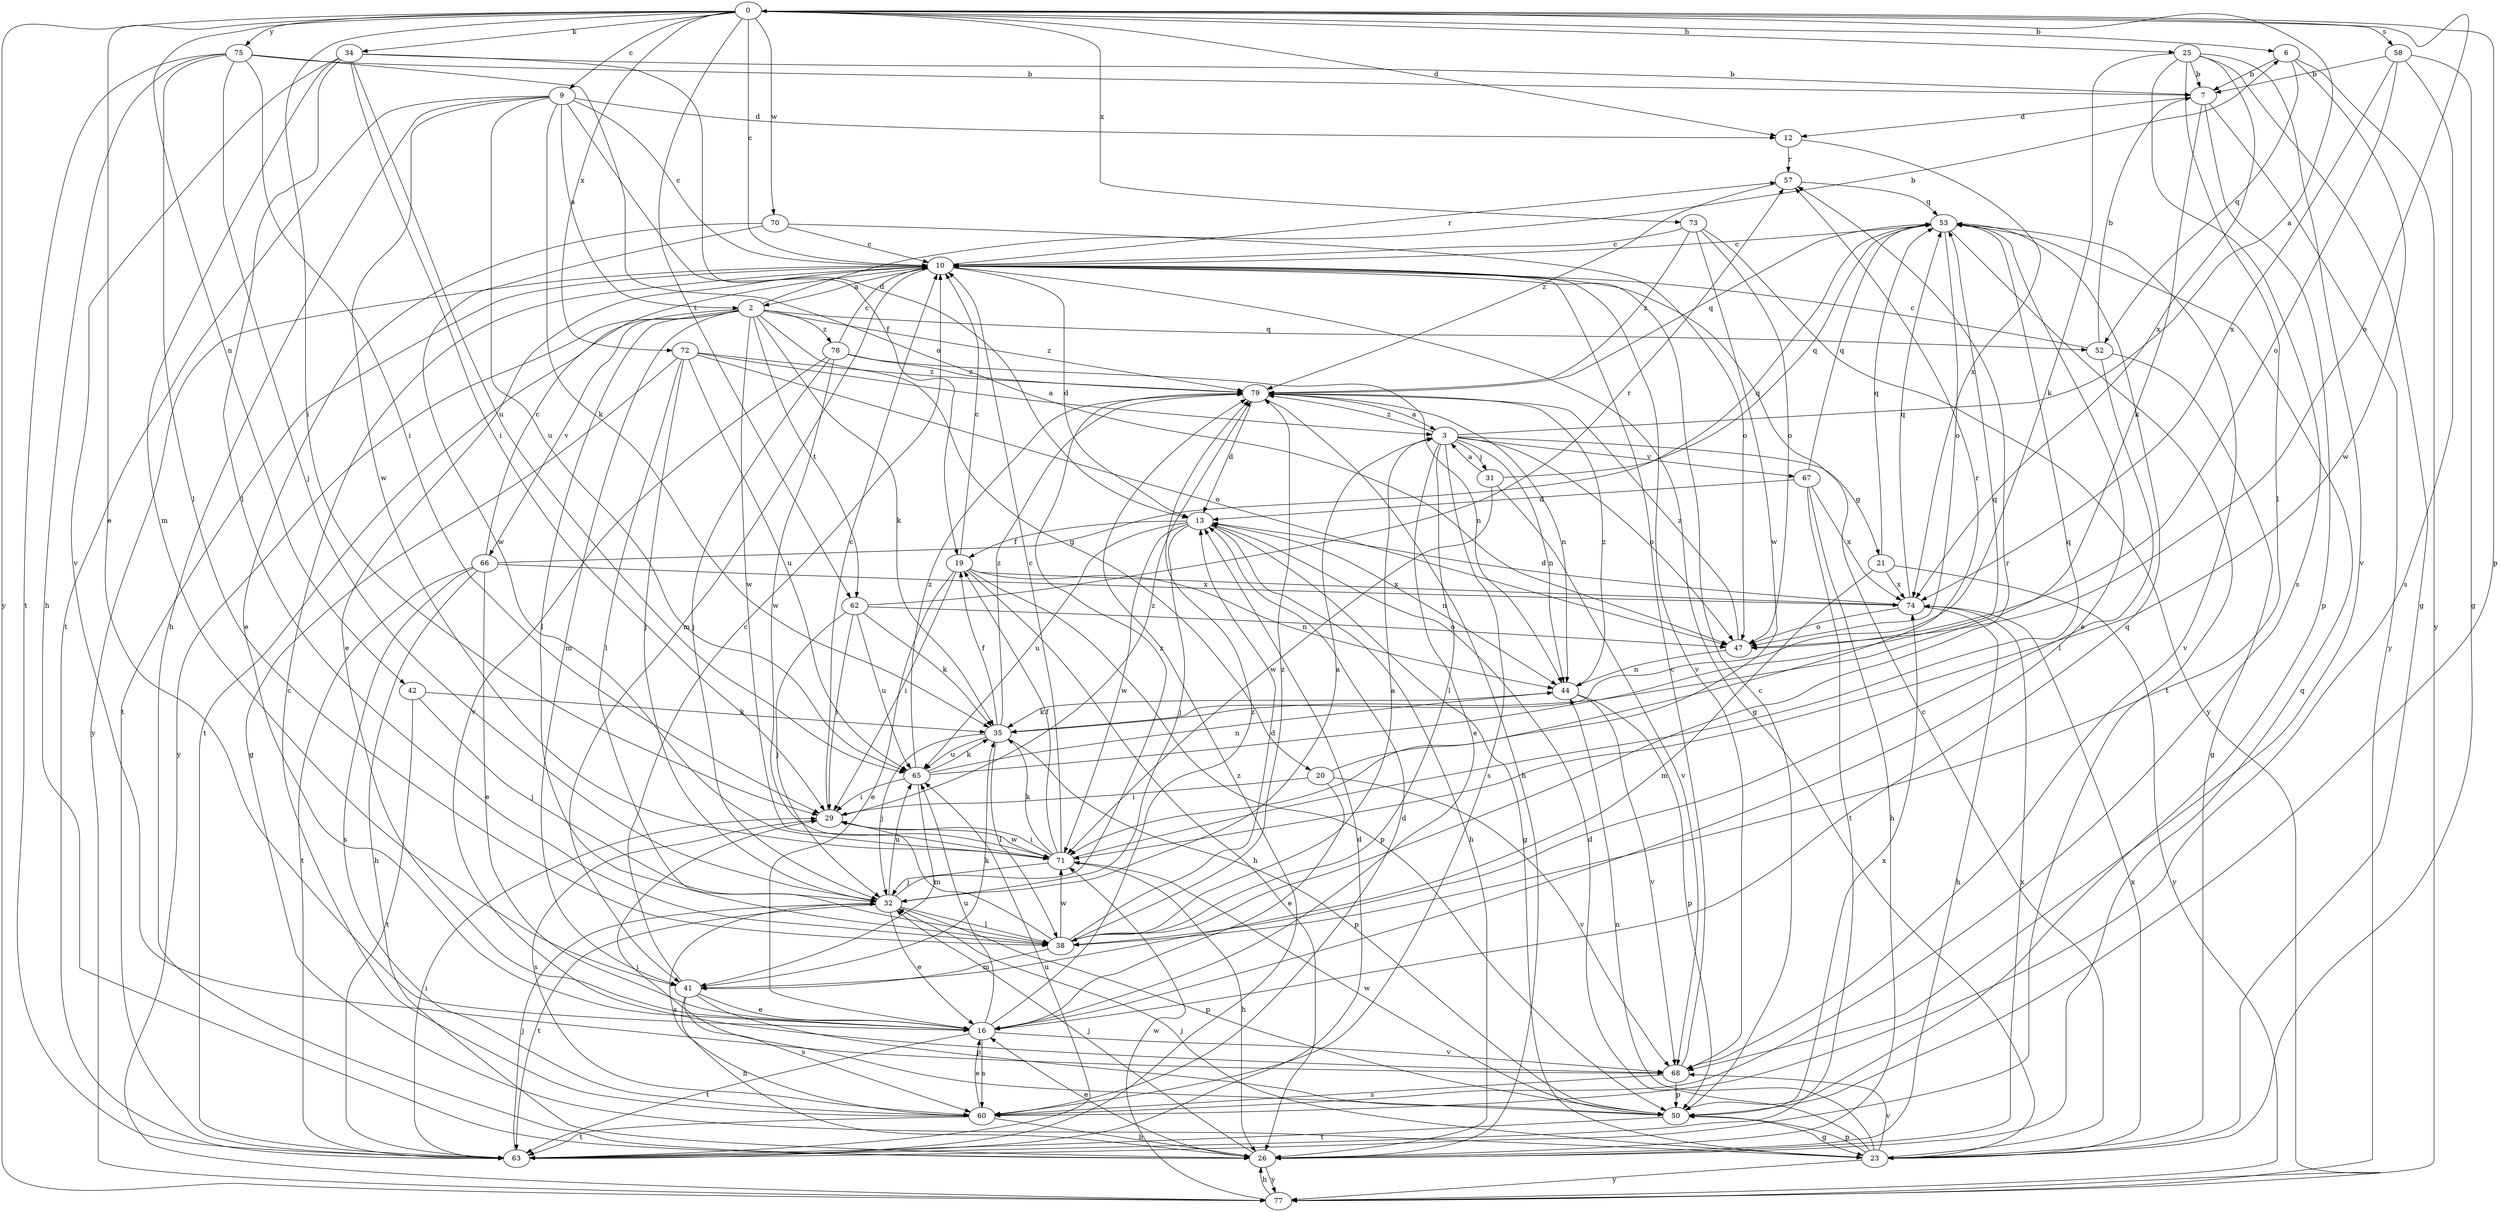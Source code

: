 strict digraph  {
0;
2;
3;
6;
7;
9;
10;
12;
13;
16;
19;
20;
21;
23;
25;
26;
29;
31;
32;
34;
35;
38;
41;
42;
44;
47;
50;
52;
53;
57;
58;
60;
62;
63;
65;
66;
67;
68;
70;
71;
72;
73;
74;
75;
77;
78;
79;
0 -> 6  [label=b];
0 -> 9  [label=c];
0 -> 10  [label=c];
0 -> 12  [label=d];
0 -> 16  [label=e];
0 -> 25  [label=h];
0 -> 29  [label=i];
0 -> 34  [label=k];
0 -> 42  [label=n];
0 -> 47  [label=o];
0 -> 50  [label=p];
0 -> 58  [label=s];
0 -> 62  [label=t];
0 -> 70  [label=w];
0 -> 72  [label=x];
0 -> 73  [label=x];
0 -> 75  [label=y];
0 -> 77  [label=y];
2 -> 6  [label=b];
2 -> 20  [label=g];
2 -> 35  [label=k];
2 -> 38  [label=l];
2 -> 41  [label=m];
2 -> 52  [label=q];
2 -> 62  [label=t];
2 -> 63  [label=t];
2 -> 66  [label=v];
2 -> 71  [label=w];
2 -> 77  [label=y];
2 -> 78  [label=z];
2 -> 79  [label=z];
3 -> 0  [label=a];
3 -> 16  [label=e];
3 -> 21  [label=g];
3 -> 31  [label=j];
3 -> 38  [label=l];
3 -> 44  [label=n];
3 -> 47  [label=o];
3 -> 60  [label=s];
3 -> 67  [label=v];
3 -> 79  [label=z];
6 -> 7  [label=b];
6 -> 52  [label=q];
6 -> 71  [label=w];
6 -> 77  [label=y];
7 -> 12  [label=d];
7 -> 35  [label=k];
7 -> 50  [label=p];
7 -> 77  [label=y];
9 -> 2  [label=a];
9 -> 10  [label=c];
9 -> 12  [label=d];
9 -> 19  [label=f];
9 -> 26  [label=h];
9 -> 35  [label=k];
9 -> 63  [label=t];
9 -> 65  [label=u];
9 -> 71  [label=w];
10 -> 2  [label=a];
10 -> 13  [label=d];
10 -> 16  [label=e];
10 -> 23  [label=g];
10 -> 41  [label=m];
10 -> 57  [label=r];
10 -> 63  [label=t];
10 -> 68  [label=v];
10 -> 77  [label=y];
12 -> 57  [label=r];
12 -> 74  [label=x];
13 -> 19  [label=f];
13 -> 23  [label=g];
13 -> 26  [label=h];
13 -> 32  [label=j];
13 -> 44  [label=n];
13 -> 65  [label=u];
13 -> 71  [label=w];
16 -> 53  [label=q];
16 -> 60  [label=s];
16 -> 63  [label=t];
16 -> 65  [label=u];
16 -> 68  [label=v];
16 -> 79  [label=z];
19 -> 10  [label=c];
19 -> 16  [label=e];
19 -> 26  [label=h];
19 -> 29  [label=i];
19 -> 44  [label=n];
19 -> 50  [label=p];
19 -> 74  [label=x];
20 -> 16  [label=e];
20 -> 29  [label=i];
20 -> 57  [label=r];
20 -> 68  [label=v];
21 -> 41  [label=m];
21 -> 53  [label=q];
21 -> 74  [label=x];
21 -> 77  [label=y];
23 -> 10  [label=c];
23 -> 13  [label=d];
23 -> 32  [label=j];
23 -> 44  [label=n];
23 -> 50  [label=p];
23 -> 68  [label=v];
23 -> 74  [label=x];
23 -> 77  [label=y];
25 -> 7  [label=b];
25 -> 23  [label=g];
25 -> 35  [label=k];
25 -> 38  [label=l];
25 -> 60  [label=s];
25 -> 68  [label=v];
25 -> 74  [label=x];
26 -> 16  [label=e];
26 -> 32  [label=j];
26 -> 53  [label=q];
26 -> 74  [label=x];
26 -> 77  [label=y];
29 -> 10  [label=c];
29 -> 60  [label=s];
29 -> 71  [label=w];
29 -> 79  [label=z];
31 -> 3  [label=a];
31 -> 53  [label=q];
31 -> 68  [label=v];
31 -> 71  [label=w];
32 -> 3  [label=a];
32 -> 16  [label=e];
32 -> 38  [label=l];
32 -> 50  [label=p];
32 -> 60  [label=s];
32 -> 63  [label=t];
32 -> 65  [label=u];
32 -> 79  [label=z];
34 -> 7  [label=b];
34 -> 13  [label=d];
34 -> 29  [label=i];
34 -> 38  [label=l];
34 -> 41  [label=m];
34 -> 65  [label=u];
34 -> 68  [label=v];
35 -> 19  [label=f];
35 -> 32  [label=j];
35 -> 38  [label=l];
35 -> 50  [label=p];
35 -> 65  [label=u];
35 -> 79  [label=z];
38 -> 3  [label=a];
38 -> 13  [label=d];
38 -> 29  [label=i];
38 -> 41  [label=m];
38 -> 57  [label=r];
38 -> 71  [label=w];
38 -> 79  [label=z];
41 -> 10  [label=c];
41 -> 16  [label=e];
41 -> 26  [label=h];
41 -> 35  [label=k];
41 -> 50  [label=p];
41 -> 60  [label=s];
42 -> 32  [label=j];
42 -> 35  [label=k];
42 -> 63  [label=t];
44 -> 35  [label=k];
44 -> 50  [label=p];
44 -> 68  [label=v];
44 -> 79  [label=z];
47 -> 44  [label=n];
47 -> 79  [label=z];
50 -> 10  [label=c];
50 -> 23  [label=g];
50 -> 29  [label=i];
50 -> 63  [label=t];
50 -> 71  [label=w];
50 -> 74  [label=x];
52 -> 7  [label=b];
52 -> 10  [label=c];
52 -> 23  [label=g];
52 -> 38  [label=l];
53 -> 10  [label=c];
53 -> 16  [label=e];
53 -> 47  [label=o];
53 -> 63  [label=t];
53 -> 68  [label=v];
57 -> 53  [label=q];
57 -> 79  [label=z];
58 -> 7  [label=b];
58 -> 23  [label=g];
58 -> 47  [label=o];
58 -> 60  [label=s];
58 -> 74  [label=x];
60 -> 10  [label=c];
60 -> 13  [label=d];
60 -> 16  [label=e];
60 -> 26  [label=h];
60 -> 63  [label=t];
62 -> 29  [label=i];
62 -> 32  [label=j];
62 -> 35  [label=k];
62 -> 47  [label=o];
62 -> 57  [label=r];
62 -> 65  [label=u];
63 -> 13  [label=d];
63 -> 29  [label=i];
63 -> 32  [label=j];
63 -> 65  [label=u];
63 -> 79  [label=z];
65 -> 29  [label=i];
65 -> 35  [label=k];
65 -> 41  [label=m];
65 -> 44  [label=n];
65 -> 53  [label=q];
65 -> 79  [label=z];
66 -> 10  [label=c];
66 -> 16  [label=e];
66 -> 26  [label=h];
66 -> 53  [label=q];
66 -> 60  [label=s];
66 -> 63  [label=t];
66 -> 74  [label=x];
67 -> 13  [label=d];
67 -> 26  [label=h];
67 -> 53  [label=q];
67 -> 63  [label=t];
67 -> 74  [label=x];
68 -> 10  [label=c];
68 -> 50  [label=p];
68 -> 60  [label=s];
70 -> 10  [label=c];
70 -> 16  [label=e];
70 -> 47  [label=o];
70 -> 71  [label=w];
71 -> 10  [label=c];
71 -> 19  [label=f];
71 -> 26  [label=h];
71 -> 29  [label=i];
71 -> 32  [label=j];
71 -> 35  [label=k];
71 -> 53  [label=q];
72 -> 3  [label=a];
72 -> 23  [label=g];
72 -> 32  [label=j];
72 -> 38  [label=l];
72 -> 47  [label=o];
72 -> 65  [label=u];
72 -> 79  [label=z];
73 -> 10  [label=c];
73 -> 47  [label=o];
73 -> 71  [label=w];
73 -> 77  [label=y];
73 -> 79  [label=z];
74 -> 13  [label=d];
74 -> 26  [label=h];
74 -> 47  [label=o];
74 -> 53  [label=q];
75 -> 7  [label=b];
75 -> 26  [label=h];
75 -> 29  [label=i];
75 -> 32  [label=j];
75 -> 38  [label=l];
75 -> 47  [label=o];
75 -> 63  [label=t];
77 -> 26  [label=h];
77 -> 71  [label=w];
78 -> 10  [label=c];
78 -> 32  [label=j];
78 -> 44  [label=n];
78 -> 68  [label=v];
78 -> 71  [label=w];
78 -> 79  [label=z];
79 -> 3  [label=a];
79 -> 13  [label=d];
79 -> 26  [label=h];
79 -> 44  [label=n];
79 -> 53  [label=q];
}
